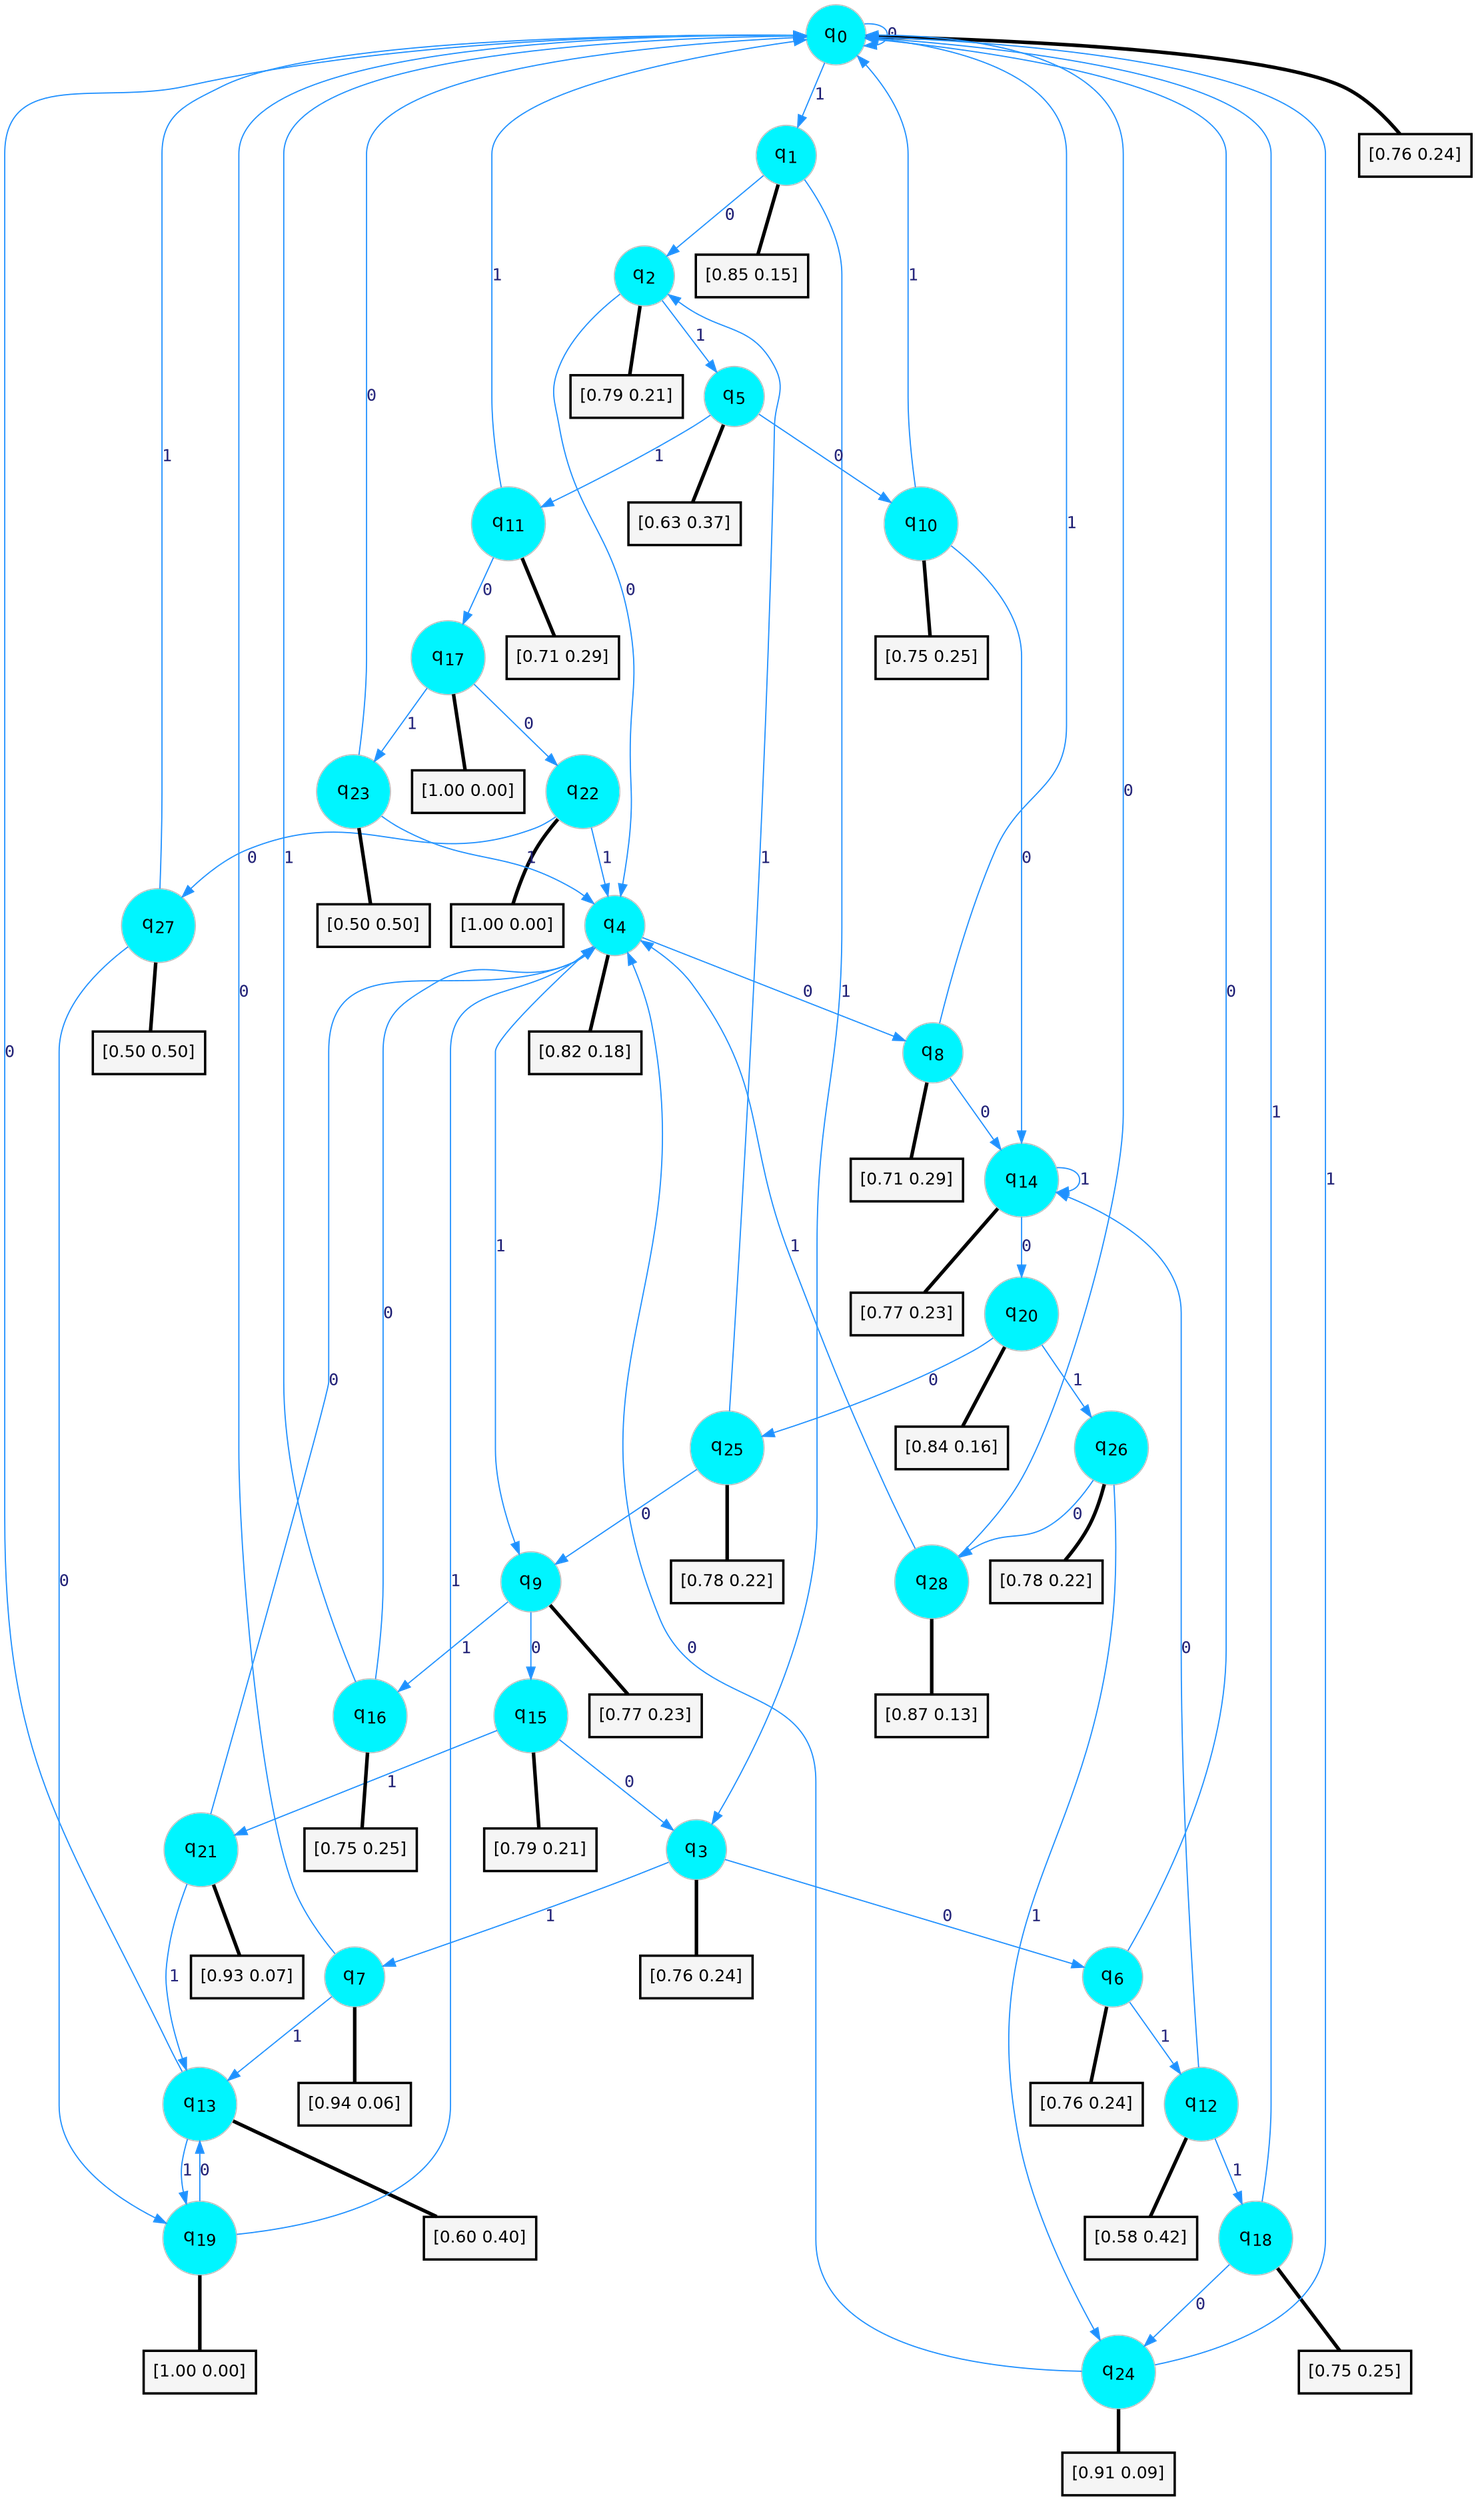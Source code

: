 digraph G {
graph [
bgcolor=transparent, dpi=300, rankdir=TD, size="40,25"];
node [
color=gray, fillcolor=turquoise1, fontcolor=black, fontname=Helvetica, fontsize=16, fontweight=bold, shape=circle, style=filled];
edge [
arrowsize=1, color=dodgerblue1, fontcolor=midnightblue, fontname=courier, fontweight=bold, penwidth=1, style=solid, weight=20];
0[label=<q<SUB>0</SUB>>];
1[label=<q<SUB>1</SUB>>];
2[label=<q<SUB>2</SUB>>];
3[label=<q<SUB>3</SUB>>];
4[label=<q<SUB>4</SUB>>];
5[label=<q<SUB>5</SUB>>];
6[label=<q<SUB>6</SUB>>];
7[label=<q<SUB>7</SUB>>];
8[label=<q<SUB>8</SUB>>];
9[label=<q<SUB>9</SUB>>];
10[label=<q<SUB>10</SUB>>];
11[label=<q<SUB>11</SUB>>];
12[label=<q<SUB>12</SUB>>];
13[label=<q<SUB>13</SUB>>];
14[label=<q<SUB>14</SUB>>];
15[label=<q<SUB>15</SUB>>];
16[label=<q<SUB>16</SUB>>];
17[label=<q<SUB>17</SUB>>];
18[label=<q<SUB>18</SUB>>];
19[label=<q<SUB>19</SUB>>];
20[label=<q<SUB>20</SUB>>];
21[label=<q<SUB>21</SUB>>];
22[label=<q<SUB>22</SUB>>];
23[label=<q<SUB>23</SUB>>];
24[label=<q<SUB>24</SUB>>];
25[label=<q<SUB>25</SUB>>];
26[label=<q<SUB>26</SUB>>];
27[label=<q<SUB>27</SUB>>];
28[label=<q<SUB>28</SUB>>];
29[label="[0.76 0.24]", shape=box,fontcolor=black, fontname=Helvetica, fontsize=14, penwidth=2, fillcolor=whitesmoke,color=black];
30[label="[0.85 0.15]", shape=box,fontcolor=black, fontname=Helvetica, fontsize=14, penwidth=2, fillcolor=whitesmoke,color=black];
31[label="[0.79 0.21]", shape=box,fontcolor=black, fontname=Helvetica, fontsize=14, penwidth=2, fillcolor=whitesmoke,color=black];
32[label="[0.76 0.24]", shape=box,fontcolor=black, fontname=Helvetica, fontsize=14, penwidth=2, fillcolor=whitesmoke,color=black];
33[label="[0.82 0.18]", shape=box,fontcolor=black, fontname=Helvetica, fontsize=14, penwidth=2, fillcolor=whitesmoke,color=black];
34[label="[0.63 0.37]", shape=box,fontcolor=black, fontname=Helvetica, fontsize=14, penwidth=2, fillcolor=whitesmoke,color=black];
35[label="[0.76 0.24]", shape=box,fontcolor=black, fontname=Helvetica, fontsize=14, penwidth=2, fillcolor=whitesmoke,color=black];
36[label="[0.94 0.06]", shape=box,fontcolor=black, fontname=Helvetica, fontsize=14, penwidth=2, fillcolor=whitesmoke,color=black];
37[label="[0.71 0.29]", shape=box,fontcolor=black, fontname=Helvetica, fontsize=14, penwidth=2, fillcolor=whitesmoke,color=black];
38[label="[0.77 0.23]", shape=box,fontcolor=black, fontname=Helvetica, fontsize=14, penwidth=2, fillcolor=whitesmoke,color=black];
39[label="[0.75 0.25]", shape=box,fontcolor=black, fontname=Helvetica, fontsize=14, penwidth=2, fillcolor=whitesmoke,color=black];
40[label="[0.71 0.29]", shape=box,fontcolor=black, fontname=Helvetica, fontsize=14, penwidth=2, fillcolor=whitesmoke,color=black];
41[label="[0.58 0.42]", shape=box,fontcolor=black, fontname=Helvetica, fontsize=14, penwidth=2, fillcolor=whitesmoke,color=black];
42[label="[0.60 0.40]", shape=box,fontcolor=black, fontname=Helvetica, fontsize=14, penwidth=2, fillcolor=whitesmoke,color=black];
43[label="[0.77 0.23]", shape=box,fontcolor=black, fontname=Helvetica, fontsize=14, penwidth=2, fillcolor=whitesmoke,color=black];
44[label="[0.79 0.21]", shape=box,fontcolor=black, fontname=Helvetica, fontsize=14, penwidth=2, fillcolor=whitesmoke,color=black];
45[label="[0.75 0.25]", shape=box,fontcolor=black, fontname=Helvetica, fontsize=14, penwidth=2, fillcolor=whitesmoke,color=black];
46[label="[1.00 0.00]", shape=box,fontcolor=black, fontname=Helvetica, fontsize=14, penwidth=2, fillcolor=whitesmoke,color=black];
47[label="[0.75 0.25]", shape=box,fontcolor=black, fontname=Helvetica, fontsize=14, penwidth=2, fillcolor=whitesmoke,color=black];
48[label="[1.00 0.00]", shape=box,fontcolor=black, fontname=Helvetica, fontsize=14, penwidth=2, fillcolor=whitesmoke,color=black];
49[label="[0.84 0.16]", shape=box,fontcolor=black, fontname=Helvetica, fontsize=14, penwidth=2, fillcolor=whitesmoke,color=black];
50[label="[0.93 0.07]", shape=box,fontcolor=black, fontname=Helvetica, fontsize=14, penwidth=2, fillcolor=whitesmoke,color=black];
51[label="[1.00 0.00]", shape=box,fontcolor=black, fontname=Helvetica, fontsize=14, penwidth=2, fillcolor=whitesmoke,color=black];
52[label="[0.50 0.50]", shape=box,fontcolor=black, fontname=Helvetica, fontsize=14, penwidth=2, fillcolor=whitesmoke,color=black];
53[label="[0.91 0.09]", shape=box,fontcolor=black, fontname=Helvetica, fontsize=14, penwidth=2, fillcolor=whitesmoke,color=black];
54[label="[0.78 0.22]", shape=box,fontcolor=black, fontname=Helvetica, fontsize=14, penwidth=2, fillcolor=whitesmoke,color=black];
55[label="[0.78 0.22]", shape=box,fontcolor=black, fontname=Helvetica, fontsize=14, penwidth=2, fillcolor=whitesmoke,color=black];
56[label="[0.50 0.50]", shape=box,fontcolor=black, fontname=Helvetica, fontsize=14, penwidth=2, fillcolor=whitesmoke,color=black];
57[label="[0.87 0.13]", shape=box,fontcolor=black, fontname=Helvetica, fontsize=14, penwidth=2, fillcolor=whitesmoke,color=black];
0->0 [label=0];
0->1 [label=1];
0->29 [arrowhead=none, penwidth=3,color=black];
1->2 [label=0];
1->3 [label=1];
1->30 [arrowhead=none, penwidth=3,color=black];
2->4 [label=0];
2->5 [label=1];
2->31 [arrowhead=none, penwidth=3,color=black];
3->6 [label=0];
3->7 [label=1];
3->32 [arrowhead=none, penwidth=3,color=black];
4->8 [label=0];
4->9 [label=1];
4->33 [arrowhead=none, penwidth=3,color=black];
5->10 [label=0];
5->11 [label=1];
5->34 [arrowhead=none, penwidth=3,color=black];
6->0 [label=0];
6->12 [label=1];
6->35 [arrowhead=none, penwidth=3,color=black];
7->0 [label=0];
7->13 [label=1];
7->36 [arrowhead=none, penwidth=3,color=black];
8->14 [label=0];
8->0 [label=1];
8->37 [arrowhead=none, penwidth=3,color=black];
9->15 [label=0];
9->16 [label=1];
9->38 [arrowhead=none, penwidth=3,color=black];
10->14 [label=0];
10->0 [label=1];
10->39 [arrowhead=none, penwidth=3,color=black];
11->17 [label=0];
11->0 [label=1];
11->40 [arrowhead=none, penwidth=3,color=black];
12->14 [label=0];
12->18 [label=1];
12->41 [arrowhead=none, penwidth=3,color=black];
13->0 [label=0];
13->19 [label=1];
13->42 [arrowhead=none, penwidth=3,color=black];
14->20 [label=0];
14->14 [label=1];
14->43 [arrowhead=none, penwidth=3,color=black];
15->3 [label=0];
15->21 [label=1];
15->44 [arrowhead=none, penwidth=3,color=black];
16->4 [label=0];
16->0 [label=1];
16->45 [arrowhead=none, penwidth=3,color=black];
17->22 [label=0];
17->23 [label=1];
17->46 [arrowhead=none, penwidth=3,color=black];
18->24 [label=0];
18->0 [label=1];
18->47 [arrowhead=none, penwidth=3,color=black];
19->13 [label=0];
19->4 [label=1];
19->48 [arrowhead=none, penwidth=3,color=black];
20->25 [label=0];
20->26 [label=1];
20->49 [arrowhead=none, penwidth=3,color=black];
21->4 [label=0];
21->13 [label=1];
21->50 [arrowhead=none, penwidth=3,color=black];
22->27 [label=0];
22->4 [label=1];
22->51 [arrowhead=none, penwidth=3,color=black];
23->0 [label=0];
23->4 [label=1];
23->52 [arrowhead=none, penwidth=3,color=black];
24->4 [label=0];
24->0 [label=1];
24->53 [arrowhead=none, penwidth=3,color=black];
25->9 [label=0];
25->2 [label=1];
25->54 [arrowhead=none, penwidth=3,color=black];
26->28 [label=0];
26->24 [label=1];
26->55 [arrowhead=none, penwidth=3,color=black];
27->19 [label=0];
27->0 [label=1];
27->56 [arrowhead=none, penwidth=3,color=black];
28->0 [label=0];
28->4 [label=1];
28->57 [arrowhead=none, penwidth=3,color=black];
}
